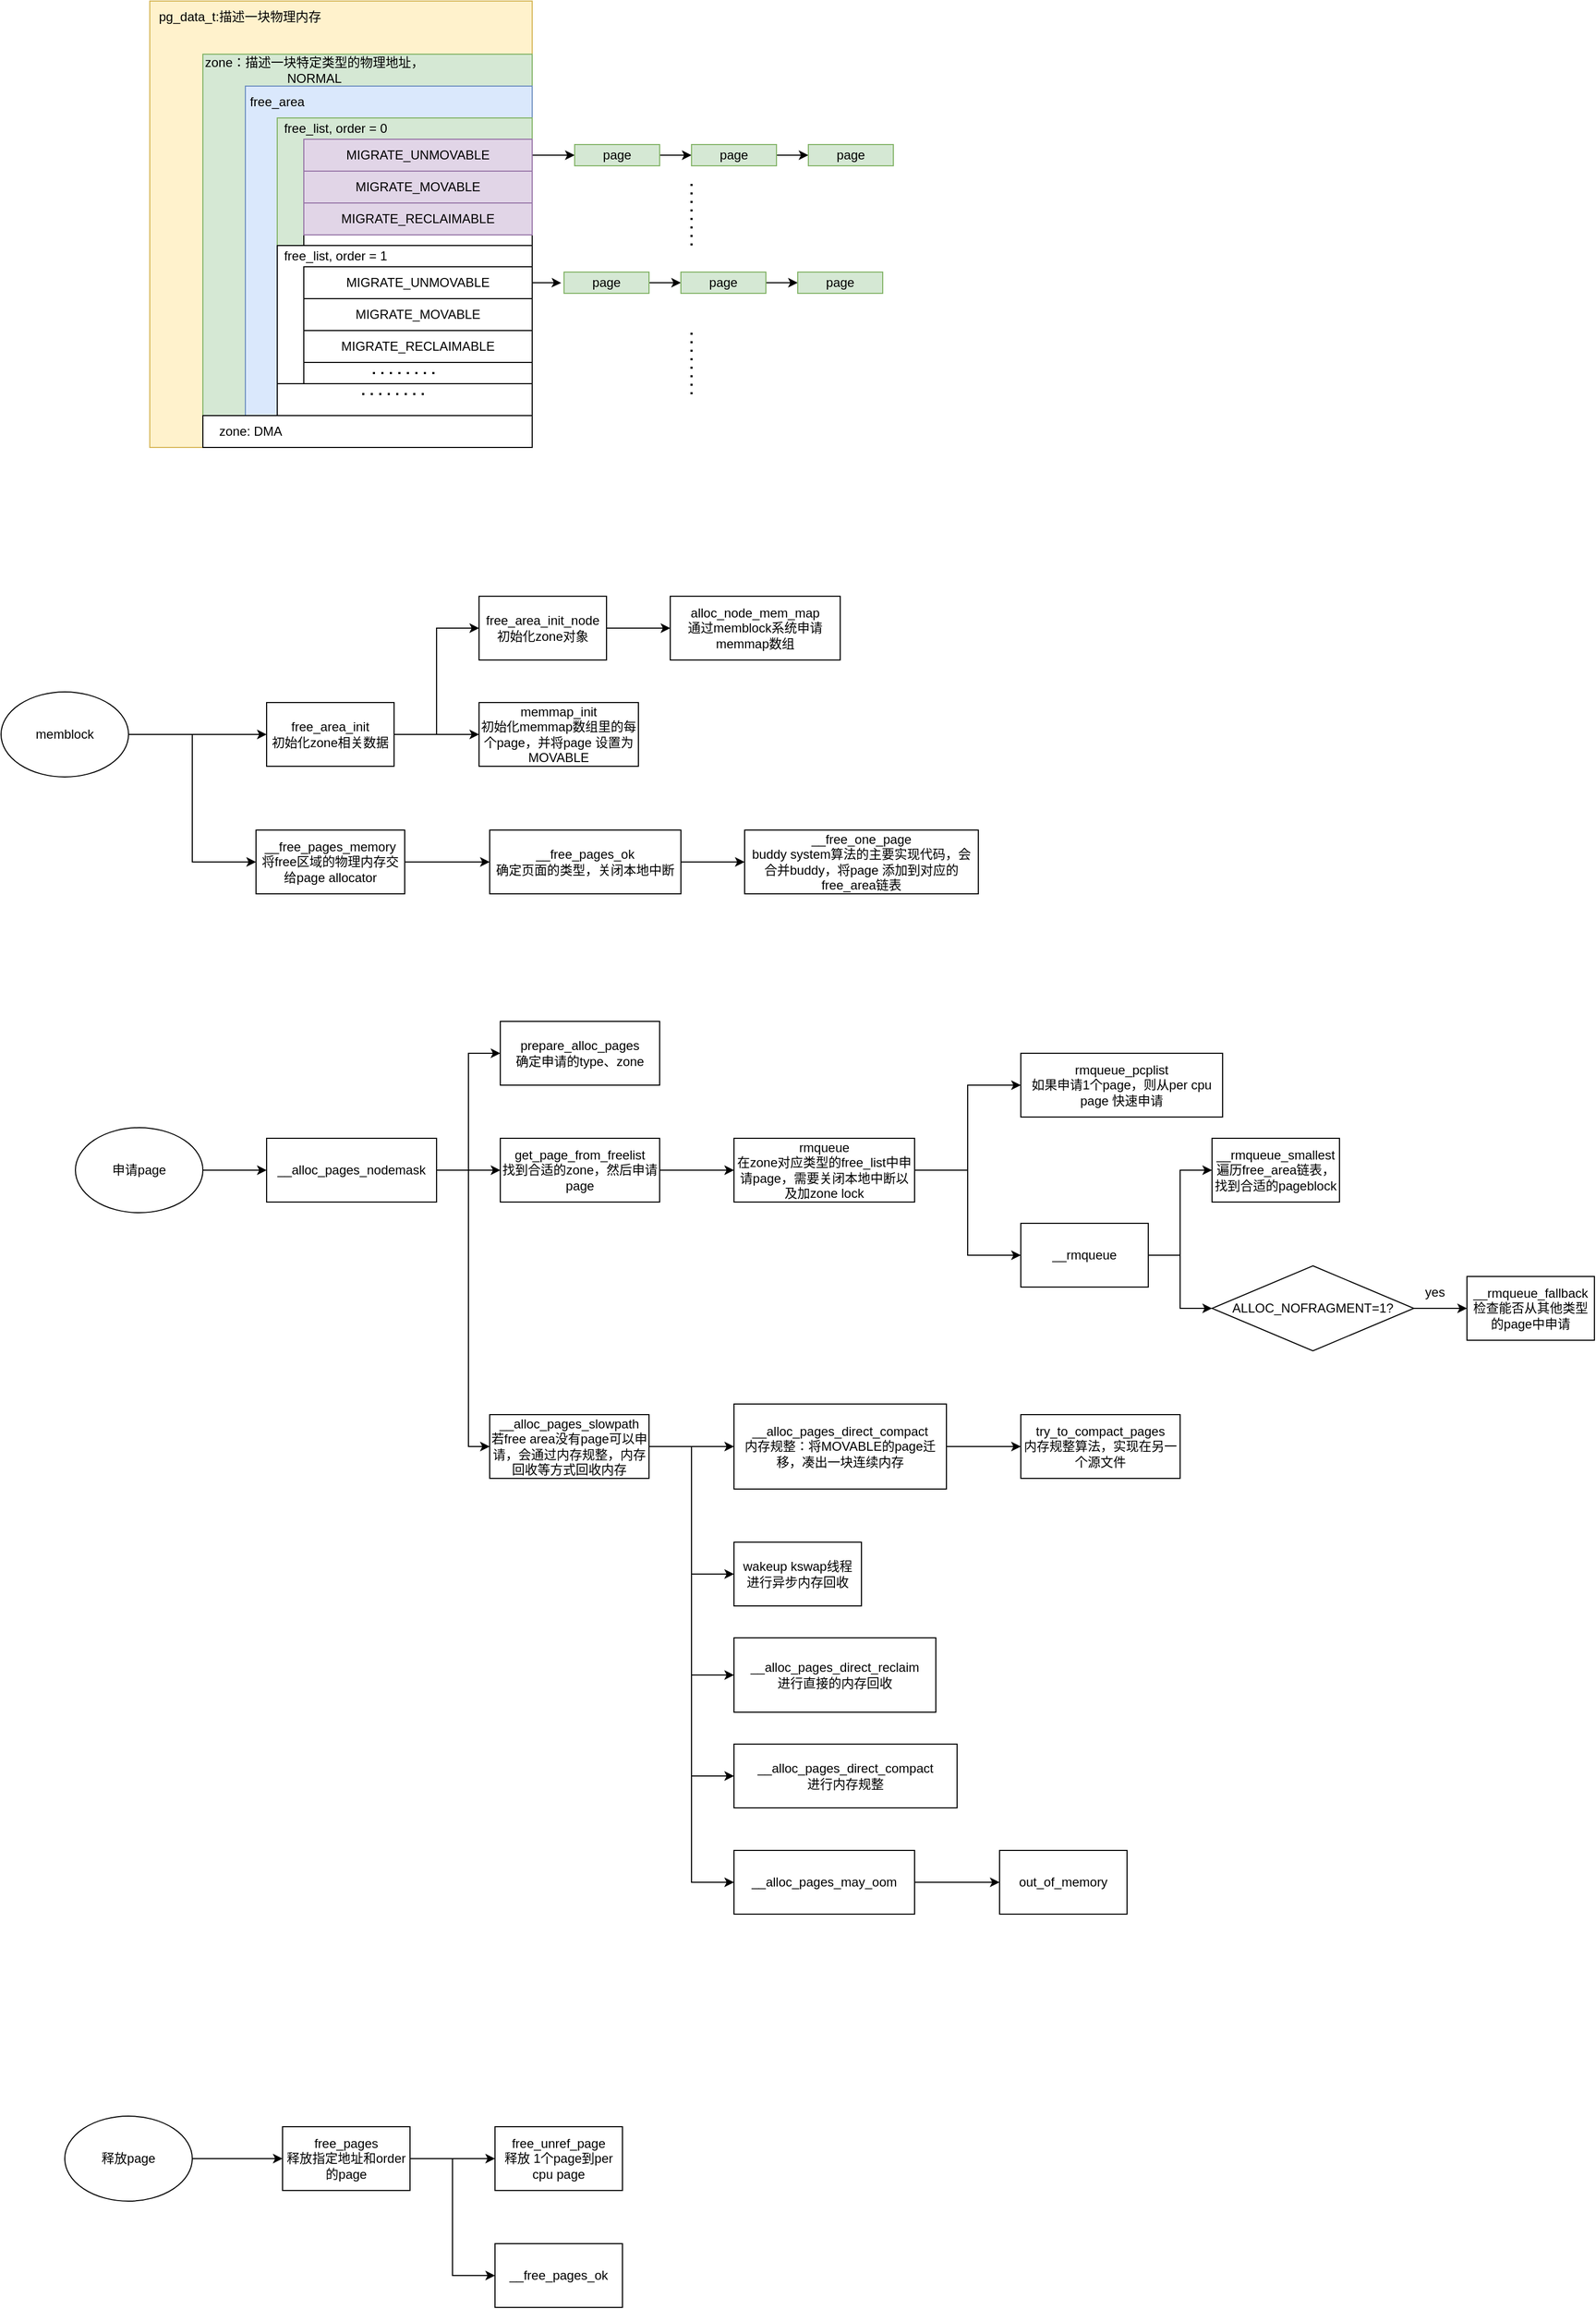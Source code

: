 <mxfile version="21.2.8" type="device">
  <diagram name="第 1 页" id="aWi3_Wjg7QgKHD42ETOd">
    <mxGraphModel dx="810" dy="3769" grid="1" gridSize="10" guides="1" tooltips="1" connect="1" arrows="1" fold="1" page="1" pageScale="1" pageWidth="2339" pageHeight="3300" math="0" shadow="0">
      <root>
        <mxCell id="0" />
        <mxCell id="1" parent="0" />
        <mxCell id="lfQJAR2KCbR_IpYdrGAc-33" value="" style="rounded=0;whiteSpace=wrap;html=1;fillColor=#fff2cc;strokeColor=#d6b656;" vertex="1" parent="1">
          <mxGeometry x="270" y="-600" width="360" height="420" as="geometry" />
        </mxCell>
        <mxCell id="UhhKQWs8nvBIN2-aA_jv-6" style="edgeStyle=orthogonalEdgeStyle;rounded=0;orthogonalLoop=1;jettySize=auto;html=1;entryX=0;entryY=0.5;entryDx=0;entryDy=0;" parent="1" source="UhhKQWs8nvBIN2-aA_jv-5" target="UhhKQWs8nvBIN2-aA_jv-11" edge="1">
          <mxGeometry relative="1" as="geometry">
            <mxPoint x="390" y="70" as="targetPoint" />
          </mxGeometry>
        </mxCell>
        <mxCell id="UhhKQWs8nvBIN2-aA_jv-58" style="edgeStyle=orthogonalEdgeStyle;rounded=0;orthogonalLoop=1;jettySize=auto;html=1;" parent="1" source="UhhKQWs8nvBIN2-aA_jv-5" target="UhhKQWs8nvBIN2-aA_jv-57" edge="1">
          <mxGeometry relative="1" as="geometry" />
        </mxCell>
        <mxCell id="UhhKQWs8nvBIN2-aA_jv-5" value="memblock" style="ellipse;whiteSpace=wrap;html=1;" parent="1" vertex="1">
          <mxGeometry x="130" y="50" width="120" height="80" as="geometry" />
        </mxCell>
        <mxCell id="UhhKQWs8nvBIN2-aA_jv-14" style="edgeStyle=orthogonalEdgeStyle;rounded=0;orthogonalLoop=1;jettySize=auto;html=1;entryX=0;entryY=0.5;entryDx=0;entryDy=0;" parent="1" source="UhhKQWs8nvBIN2-aA_jv-10" target="UhhKQWs8nvBIN2-aA_jv-13" edge="1">
          <mxGeometry relative="1" as="geometry" />
        </mxCell>
        <mxCell id="UhhKQWs8nvBIN2-aA_jv-10" value="__free_pages_ok&lt;br&gt;确定页面的类型，关闭本地中断" style="rounded=0;whiteSpace=wrap;html=1;" parent="1" vertex="1">
          <mxGeometry x="590" y="180" width="180" height="60" as="geometry" />
        </mxCell>
        <mxCell id="UhhKQWs8nvBIN2-aA_jv-12" style="edgeStyle=orthogonalEdgeStyle;rounded=0;orthogonalLoop=1;jettySize=auto;html=1;entryX=0;entryY=0.5;entryDx=0;entryDy=0;" parent="1" source="UhhKQWs8nvBIN2-aA_jv-11" target="UhhKQWs8nvBIN2-aA_jv-10" edge="1">
          <mxGeometry relative="1" as="geometry" />
        </mxCell>
        <mxCell id="UhhKQWs8nvBIN2-aA_jv-11" value="__free_pages_memory&lt;br&gt;将free区域的物理内存交给page allocator" style="rounded=0;whiteSpace=wrap;html=1;" parent="1" vertex="1">
          <mxGeometry x="370" y="180" width="140" height="60" as="geometry" />
        </mxCell>
        <mxCell id="UhhKQWs8nvBIN2-aA_jv-13" value="__free_one_page&lt;br&gt;buddy system算法的主要实现代码，会合并buddy，将page 添加到对应的free_area链表" style="rounded=0;whiteSpace=wrap;html=1;" parent="1" vertex="1">
          <mxGeometry x="830" y="180" width="220" height="60" as="geometry" />
        </mxCell>
        <mxCell id="UhhKQWs8nvBIN2-aA_jv-17" style="edgeStyle=orthogonalEdgeStyle;rounded=0;orthogonalLoop=1;jettySize=auto;html=1;" parent="1" source="UhhKQWs8nvBIN2-aA_jv-15" target="UhhKQWs8nvBIN2-aA_jv-16" edge="1">
          <mxGeometry relative="1" as="geometry" />
        </mxCell>
        <mxCell id="UhhKQWs8nvBIN2-aA_jv-15" value="申请page" style="ellipse;whiteSpace=wrap;html=1;" parent="1" vertex="1">
          <mxGeometry x="200" y="460" width="120" height="80" as="geometry" />
        </mxCell>
        <mxCell id="UhhKQWs8nvBIN2-aA_jv-19" style="edgeStyle=orthogonalEdgeStyle;rounded=0;orthogonalLoop=1;jettySize=auto;html=1;entryX=0;entryY=0.5;entryDx=0;entryDy=0;" parent="1" source="UhhKQWs8nvBIN2-aA_jv-16" target="UhhKQWs8nvBIN2-aA_jv-18" edge="1">
          <mxGeometry relative="1" as="geometry" />
        </mxCell>
        <mxCell id="UhhKQWs8nvBIN2-aA_jv-22" style="edgeStyle=orthogonalEdgeStyle;rounded=0;orthogonalLoop=1;jettySize=auto;html=1;entryX=0;entryY=0.5;entryDx=0;entryDy=0;" parent="1" source="UhhKQWs8nvBIN2-aA_jv-16" target="UhhKQWs8nvBIN2-aA_jv-20" edge="1">
          <mxGeometry relative="1" as="geometry" />
        </mxCell>
        <mxCell id="UhhKQWs8nvBIN2-aA_jv-23" style="edgeStyle=orthogonalEdgeStyle;rounded=0;orthogonalLoop=1;jettySize=auto;html=1;entryX=0;entryY=0.5;entryDx=0;entryDy=0;" parent="1" source="UhhKQWs8nvBIN2-aA_jv-16" target="UhhKQWs8nvBIN2-aA_jv-21" edge="1">
          <mxGeometry relative="1" as="geometry">
            <Array as="points">
              <mxPoint x="570" y="500" />
              <mxPoint x="570" y="760" />
            </Array>
          </mxGeometry>
        </mxCell>
        <mxCell id="UhhKQWs8nvBIN2-aA_jv-16" value="__alloc_pages_nodemask" style="rounded=0;whiteSpace=wrap;html=1;" parent="1" vertex="1">
          <mxGeometry x="380" y="470" width="160" height="60" as="geometry" />
        </mxCell>
        <mxCell id="UhhKQWs8nvBIN2-aA_jv-18" value="prepare_alloc_pages&lt;br&gt;确定申请的type、zone" style="rounded=0;whiteSpace=wrap;html=1;" parent="1" vertex="1">
          <mxGeometry x="600" y="360" width="150" height="60" as="geometry" />
        </mxCell>
        <mxCell id="UhhKQWs8nvBIN2-aA_jv-25" style="edgeStyle=orthogonalEdgeStyle;rounded=0;orthogonalLoop=1;jettySize=auto;html=1;entryX=0;entryY=0.5;entryDx=0;entryDy=0;" parent="1" source="UhhKQWs8nvBIN2-aA_jv-20" target="UhhKQWs8nvBIN2-aA_jv-24" edge="1">
          <mxGeometry relative="1" as="geometry" />
        </mxCell>
        <mxCell id="UhhKQWs8nvBIN2-aA_jv-20" value="get_page_from_freelist&lt;br&gt;找到合适的zone，然后申请page" style="rounded=0;whiteSpace=wrap;html=1;" parent="1" vertex="1">
          <mxGeometry x="600" y="470" width="150" height="60" as="geometry" />
        </mxCell>
        <mxCell id="UhhKQWs8nvBIN2-aA_jv-48" style="edgeStyle=orthogonalEdgeStyle;rounded=0;orthogonalLoop=1;jettySize=auto;html=1;entryX=0;entryY=0.5;entryDx=0;entryDy=0;" parent="1" source="UhhKQWs8nvBIN2-aA_jv-21" target="UhhKQWs8nvBIN2-aA_jv-45" edge="1">
          <mxGeometry relative="1" as="geometry" />
        </mxCell>
        <mxCell id="UhhKQWs8nvBIN2-aA_jv-49" style="edgeStyle=orthogonalEdgeStyle;rounded=0;orthogonalLoop=1;jettySize=auto;html=1;entryX=0;entryY=0.5;entryDx=0;entryDy=0;" parent="1" source="UhhKQWs8nvBIN2-aA_jv-21" target="UhhKQWs8nvBIN2-aA_jv-46" edge="1">
          <mxGeometry relative="1" as="geometry" />
        </mxCell>
        <mxCell id="UhhKQWs8nvBIN2-aA_jv-50" style="edgeStyle=orthogonalEdgeStyle;rounded=0;orthogonalLoop=1;jettySize=auto;html=1;entryX=0;entryY=0.5;entryDx=0;entryDy=0;" parent="1" source="UhhKQWs8nvBIN2-aA_jv-21" target="UhhKQWs8nvBIN2-aA_jv-47" edge="1">
          <mxGeometry relative="1" as="geometry" />
        </mxCell>
        <mxCell id="UhhKQWs8nvBIN2-aA_jv-54" style="edgeStyle=orthogonalEdgeStyle;rounded=0;orthogonalLoop=1;jettySize=auto;html=1;entryX=0;entryY=0.5;entryDx=0;entryDy=0;" parent="1" source="UhhKQWs8nvBIN2-aA_jv-21" target="UhhKQWs8nvBIN2-aA_jv-53" edge="1">
          <mxGeometry relative="1" as="geometry" />
        </mxCell>
        <mxCell id="lfQJAR2KCbR_IpYdrGAc-42" style="edgeStyle=orthogonalEdgeStyle;rounded=0;orthogonalLoop=1;jettySize=auto;html=1;entryX=0;entryY=0.5;entryDx=0;entryDy=0;" edge="1" parent="1" source="UhhKQWs8nvBIN2-aA_jv-21" target="lfQJAR2KCbR_IpYdrGAc-41">
          <mxGeometry relative="1" as="geometry" />
        </mxCell>
        <mxCell id="UhhKQWs8nvBIN2-aA_jv-21" value="__alloc_pages_slowpath&lt;br&gt;若free area没有page可以申请，会通过内存规整，内存回收等方式回收内存" style="rounded=0;whiteSpace=wrap;html=1;" parent="1" vertex="1">
          <mxGeometry x="590" y="730" width="150" height="60" as="geometry" />
        </mxCell>
        <mxCell id="UhhKQWs8nvBIN2-aA_jv-27" style="edgeStyle=orthogonalEdgeStyle;rounded=0;orthogonalLoop=1;jettySize=auto;html=1;entryX=0;entryY=0.5;entryDx=0;entryDy=0;" parent="1" source="UhhKQWs8nvBIN2-aA_jv-24" target="UhhKQWs8nvBIN2-aA_jv-26" edge="1">
          <mxGeometry relative="1" as="geometry" />
        </mxCell>
        <mxCell id="UhhKQWs8nvBIN2-aA_jv-42" style="edgeStyle=orthogonalEdgeStyle;rounded=0;orthogonalLoop=1;jettySize=auto;html=1;entryX=0;entryY=0.5;entryDx=0;entryDy=0;" parent="1" source="UhhKQWs8nvBIN2-aA_jv-24" target="UhhKQWs8nvBIN2-aA_jv-41" edge="1">
          <mxGeometry relative="1" as="geometry" />
        </mxCell>
        <mxCell id="UhhKQWs8nvBIN2-aA_jv-24" value="rmqueue&lt;br&gt;在zone对应类型的free_list中申请page，需要关闭本地中断以及加zone lock" style="rounded=0;whiteSpace=wrap;html=1;" parent="1" vertex="1">
          <mxGeometry x="820" y="470" width="170" height="60" as="geometry" />
        </mxCell>
        <mxCell id="UhhKQWs8nvBIN2-aA_jv-26" value="rmqueue_pcplist&lt;br&gt;如果申请1个page，则从per cpu page 快速申请" style="rounded=0;whiteSpace=wrap;html=1;" parent="1" vertex="1">
          <mxGeometry x="1090" y="390" width="190" height="60" as="geometry" />
        </mxCell>
        <mxCell id="UhhKQWs8nvBIN2-aA_jv-28" value="__rmqueue_smallest&lt;br&gt;遍历free_area链表，找到合适的pageblock" style="rounded=0;whiteSpace=wrap;html=1;" parent="1" vertex="1">
          <mxGeometry x="1270" y="470" width="120" height="60" as="geometry" />
        </mxCell>
        <mxCell id="UhhKQWs8nvBIN2-aA_jv-30" value="" style="rounded=0;whiteSpace=wrap;html=1;fillColor=#d5e8d4;strokeColor=#82b366;" parent="1" vertex="1">
          <mxGeometry x="320" y="-550" width="310" height="340" as="geometry" />
        </mxCell>
        <mxCell id="UhhKQWs8nvBIN2-aA_jv-32" value="zone：描述一块特定类型的物理地址，NORMAL" style="text;html=1;strokeColor=none;fillColor=none;align=center;verticalAlign=middle;whiteSpace=wrap;rounded=0;" parent="1" vertex="1">
          <mxGeometry x="320" y="-550" width="210" height="30" as="geometry" />
        </mxCell>
        <mxCell id="UhhKQWs8nvBIN2-aA_jv-33" value="" style="rounded=0;whiteSpace=wrap;html=1;fillColor=#dae8fc;strokeColor=#6c8ebf;" parent="1" vertex="1">
          <mxGeometry x="360" y="-520" width="270" height="310" as="geometry" />
        </mxCell>
        <mxCell id="UhhKQWs8nvBIN2-aA_jv-40" value="__rmqueue_fallback&lt;br&gt;检查能否从其他类型的page中申请" style="rounded=0;whiteSpace=wrap;html=1;" parent="1" vertex="1">
          <mxGeometry x="1510" y="600" width="120" height="60" as="geometry" />
        </mxCell>
        <mxCell id="UhhKQWs8nvBIN2-aA_jv-43" style="edgeStyle=orthogonalEdgeStyle;rounded=0;orthogonalLoop=1;jettySize=auto;html=1;entryX=0;entryY=0.5;entryDx=0;entryDy=0;" parent="1" source="UhhKQWs8nvBIN2-aA_jv-41" target="UhhKQWs8nvBIN2-aA_jv-28" edge="1">
          <mxGeometry relative="1" as="geometry" />
        </mxCell>
        <mxCell id="lfQJAR2KCbR_IpYdrGAc-38" style="edgeStyle=orthogonalEdgeStyle;rounded=0;orthogonalLoop=1;jettySize=auto;html=1;entryX=0;entryY=0.5;entryDx=0;entryDy=0;" edge="1" parent="1" source="UhhKQWs8nvBIN2-aA_jv-41" target="lfQJAR2KCbR_IpYdrGAc-37">
          <mxGeometry relative="1" as="geometry" />
        </mxCell>
        <mxCell id="UhhKQWs8nvBIN2-aA_jv-41" value="__rmqueue" style="rounded=0;whiteSpace=wrap;html=1;" parent="1" vertex="1">
          <mxGeometry x="1090" y="550" width="120" height="60" as="geometry" />
        </mxCell>
        <mxCell id="UhhKQWs8nvBIN2-aA_jv-52" style="edgeStyle=orthogonalEdgeStyle;rounded=0;orthogonalLoop=1;jettySize=auto;html=1;entryX=0;entryY=0.5;entryDx=0;entryDy=0;" parent="1" source="UhhKQWs8nvBIN2-aA_jv-45" target="UhhKQWs8nvBIN2-aA_jv-51" edge="1">
          <mxGeometry relative="1" as="geometry" />
        </mxCell>
        <mxCell id="UhhKQWs8nvBIN2-aA_jv-45" value="__alloc_pages_direct_compact&lt;br&gt;内存规整：将MOVABLE的page迁移，凑出一块连续内存" style="rounded=0;whiteSpace=wrap;html=1;" parent="1" vertex="1">
          <mxGeometry x="820" y="720" width="200" height="80" as="geometry" />
        </mxCell>
        <mxCell id="UhhKQWs8nvBIN2-aA_jv-46" value="wakeup kswap线程&lt;br&gt;进行异步内存回收" style="rounded=0;whiteSpace=wrap;html=1;" parent="1" vertex="1">
          <mxGeometry x="820" y="850" width="120" height="60" as="geometry" />
        </mxCell>
        <mxCell id="UhhKQWs8nvBIN2-aA_jv-56" style="edgeStyle=orthogonalEdgeStyle;rounded=0;orthogonalLoop=1;jettySize=auto;html=1;entryX=0;entryY=0.5;entryDx=0;entryDy=0;" parent="1" source="UhhKQWs8nvBIN2-aA_jv-47" target="UhhKQWs8nvBIN2-aA_jv-55" edge="1">
          <mxGeometry relative="1" as="geometry" />
        </mxCell>
        <mxCell id="UhhKQWs8nvBIN2-aA_jv-47" value="__alloc_pages_may_oom" style="rounded=0;whiteSpace=wrap;html=1;" parent="1" vertex="1">
          <mxGeometry x="820" y="1140" width="170" height="60" as="geometry" />
        </mxCell>
        <mxCell id="UhhKQWs8nvBIN2-aA_jv-51" value="try_to_compact_pages&lt;br&gt;内存规整算法，实现在另一个源文件" style="rounded=0;whiteSpace=wrap;html=1;" parent="1" vertex="1">
          <mxGeometry x="1090" y="730" width="150" height="60" as="geometry" />
        </mxCell>
        <mxCell id="UhhKQWs8nvBIN2-aA_jv-53" value="__alloc_pages_direct_reclaim&lt;br&gt;进行直接的内存回收" style="rounded=0;whiteSpace=wrap;html=1;" parent="1" vertex="1">
          <mxGeometry x="820" y="940" width="190" height="70" as="geometry" />
        </mxCell>
        <mxCell id="UhhKQWs8nvBIN2-aA_jv-55" value="out_of_memory" style="rounded=0;whiteSpace=wrap;html=1;" parent="1" vertex="1">
          <mxGeometry x="1070" y="1140" width="120" height="60" as="geometry" />
        </mxCell>
        <mxCell id="UhhKQWs8nvBIN2-aA_jv-60" style="edgeStyle=orthogonalEdgeStyle;rounded=0;orthogonalLoop=1;jettySize=auto;html=1;" parent="1" source="UhhKQWs8nvBIN2-aA_jv-57" target="UhhKQWs8nvBIN2-aA_jv-59" edge="1">
          <mxGeometry relative="1" as="geometry" />
        </mxCell>
        <mxCell id="UhhKQWs8nvBIN2-aA_jv-62" style="edgeStyle=orthogonalEdgeStyle;rounded=0;orthogonalLoop=1;jettySize=auto;html=1;entryX=0;entryY=0.5;entryDx=0;entryDy=0;" parent="1" source="UhhKQWs8nvBIN2-aA_jv-57" target="UhhKQWs8nvBIN2-aA_jv-61" edge="1">
          <mxGeometry relative="1" as="geometry" />
        </mxCell>
        <mxCell id="UhhKQWs8nvBIN2-aA_jv-57" value="free_area_init&lt;br&gt;初始化zone相关数据" style="rounded=0;whiteSpace=wrap;html=1;" parent="1" vertex="1">
          <mxGeometry x="380" y="60" width="120" height="60" as="geometry" />
        </mxCell>
        <mxCell id="UhhKQWs8nvBIN2-aA_jv-59" value="memmap_init&lt;br&gt;初始化memmap数组里的每个page，并将page 设置为MOVABLE" style="rounded=0;whiteSpace=wrap;html=1;" parent="1" vertex="1">
          <mxGeometry x="580" y="60" width="150" height="60" as="geometry" />
        </mxCell>
        <mxCell id="UhhKQWs8nvBIN2-aA_jv-65" style="edgeStyle=orthogonalEdgeStyle;rounded=0;orthogonalLoop=1;jettySize=auto;html=1;entryX=0;entryY=0.5;entryDx=0;entryDy=0;" parent="1" source="UhhKQWs8nvBIN2-aA_jv-61" target="UhhKQWs8nvBIN2-aA_jv-63" edge="1">
          <mxGeometry relative="1" as="geometry" />
        </mxCell>
        <mxCell id="UhhKQWs8nvBIN2-aA_jv-61" value="free_area_init_node&lt;br&gt;初始化zone对象" style="rounded=0;whiteSpace=wrap;html=1;" parent="1" vertex="1">
          <mxGeometry x="580" y="-40" width="120" height="60" as="geometry" />
        </mxCell>
        <mxCell id="UhhKQWs8nvBIN2-aA_jv-63" value="alloc_node_mem_map&lt;br&gt;通过memblock系统申请memmap数组" style="rounded=0;whiteSpace=wrap;html=1;" parent="1" vertex="1">
          <mxGeometry x="760" y="-40" width="160" height="60" as="geometry" />
        </mxCell>
        <mxCell id="UhhKQWs8nvBIN2-aA_jv-68" style="edgeStyle=orthogonalEdgeStyle;rounded=0;orthogonalLoop=1;jettySize=auto;html=1;" parent="1" source="UhhKQWs8nvBIN2-aA_jv-66" target="UhhKQWs8nvBIN2-aA_jv-67" edge="1">
          <mxGeometry relative="1" as="geometry" />
        </mxCell>
        <mxCell id="UhhKQWs8nvBIN2-aA_jv-66" value="释放page" style="ellipse;whiteSpace=wrap;html=1;" parent="1" vertex="1">
          <mxGeometry x="190" y="1390" width="120" height="80" as="geometry" />
        </mxCell>
        <mxCell id="UhhKQWs8nvBIN2-aA_jv-70" style="edgeStyle=orthogonalEdgeStyle;rounded=0;orthogonalLoop=1;jettySize=auto;html=1;entryX=0;entryY=0.5;entryDx=0;entryDy=0;" parent="1" source="UhhKQWs8nvBIN2-aA_jv-67" target="UhhKQWs8nvBIN2-aA_jv-69" edge="1">
          <mxGeometry relative="1" as="geometry" />
        </mxCell>
        <mxCell id="UhhKQWs8nvBIN2-aA_jv-72" style="edgeStyle=orthogonalEdgeStyle;rounded=0;orthogonalLoop=1;jettySize=auto;html=1;entryX=0;entryY=0.5;entryDx=0;entryDy=0;" parent="1" source="UhhKQWs8nvBIN2-aA_jv-67" target="UhhKQWs8nvBIN2-aA_jv-71" edge="1">
          <mxGeometry relative="1" as="geometry" />
        </mxCell>
        <mxCell id="UhhKQWs8nvBIN2-aA_jv-67" value="free_pages&lt;br&gt;释放指定地址和order的page" style="rounded=0;whiteSpace=wrap;html=1;" parent="1" vertex="1">
          <mxGeometry x="395" y="1400" width="120" height="60" as="geometry" />
        </mxCell>
        <mxCell id="UhhKQWs8nvBIN2-aA_jv-69" value="free_unref_page&lt;br&gt;释放 1个page到per cpu page" style="rounded=0;whiteSpace=wrap;html=1;" parent="1" vertex="1">
          <mxGeometry x="595" y="1400" width="120" height="60" as="geometry" />
        </mxCell>
        <mxCell id="UhhKQWs8nvBIN2-aA_jv-71" value="__free_pages_ok" style="rounded=0;whiteSpace=wrap;html=1;" parent="1" vertex="1">
          <mxGeometry x="595" y="1510" width="120" height="60" as="geometry" />
        </mxCell>
        <mxCell id="lfQJAR2KCbR_IpYdrGAc-2" value="free_area" style="text;html=1;strokeColor=none;fillColor=none;align=center;verticalAlign=middle;whiteSpace=wrap;rounded=0;" vertex="1" parent="1">
          <mxGeometry x="360" y="-520" width="60" height="30" as="geometry" />
        </mxCell>
        <mxCell id="lfQJAR2KCbR_IpYdrGAc-3" value="" style="rounded=0;whiteSpace=wrap;html=1;fillColor=#d5e8d4;strokeColor=#82b366;" vertex="1" parent="1">
          <mxGeometry x="390" y="-490" width="240" height="120" as="geometry" />
        </mxCell>
        <mxCell id="lfQJAR2KCbR_IpYdrGAc-4" value="" style="rounded=0;whiteSpace=wrap;html=1;" vertex="1" parent="1">
          <mxGeometry x="390" y="-370" width="240" height="130" as="geometry" />
        </mxCell>
        <mxCell id="lfQJAR2KCbR_IpYdrGAc-5" value="" style="rounded=0;whiteSpace=wrap;html=1;" vertex="1" parent="1">
          <mxGeometry x="390" y="-240" width="240" height="30" as="geometry" />
        </mxCell>
        <mxCell id="lfQJAR2KCbR_IpYdrGAc-7" value="" style="endArrow=none;dashed=1;html=1;dashPattern=1 3;strokeWidth=2;rounded=0;" edge="1" parent="1">
          <mxGeometry width="50" height="50" relative="1" as="geometry">
            <mxPoint x="470" y="-230.24" as="sourcePoint" />
            <mxPoint x="530" y="-230.24" as="targetPoint" />
          </mxGeometry>
        </mxCell>
        <mxCell id="lfQJAR2KCbR_IpYdrGAc-8" value="" style="rounded=0;whiteSpace=wrap;html=1;" vertex="1" parent="1">
          <mxGeometry x="415" y="-470" width="215" height="100" as="geometry" />
        </mxCell>
        <mxCell id="lfQJAR2KCbR_IpYdrGAc-9" value="free_list, order = 0" style="text;html=1;strokeColor=none;fillColor=none;align=center;verticalAlign=middle;whiteSpace=wrap;rounded=0;" vertex="1" parent="1">
          <mxGeometry x="390" y="-490" width="110" height="20" as="geometry" />
        </mxCell>
        <mxCell id="lfQJAR2KCbR_IpYdrGAc-24" style="edgeStyle=orthogonalEdgeStyle;rounded=0;orthogonalLoop=1;jettySize=auto;html=1;entryX=0;entryY=0.5;entryDx=0;entryDy=0;" edge="1" parent="1" source="lfQJAR2KCbR_IpYdrGAc-10" target="lfQJAR2KCbR_IpYdrGAc-19">
          <mxGeometry relative="1" as="geometry" />
        </mxCell>
        <mxCell id="lfQJAR2KCbR_IpYdrGAc-10" value="MIGRATE_UNMOVABLE" style="rounded=0;whiteSpace=wrap;html=1;fillColor=#e1d5e7;strokeColor=#9673a6;" vertex="1" parent="1">
          <mxGeometry x="415" y="-470" width="215" height="30" as="geometry" />
        </mxCell>
        <mxCell id="lfQJAR2KCbR_IpYdrGAc-11" value="MIGRATE_MOVABLE" style="rounded=0;whiteSpace=wrap;html=1;fillColor=#e1d5e7;strokeColor=#9673a6;" vertex="1" parent="1">
          <mxGeometry x="415" y="-440" width="215" height="30" as="geometry" />
        </mxCell>
        <mxCell id="lfQJAR2KCbR_IpYdrGAc-12" value="MIGRATE_RECLAIMABLE" style="rounded=0;whiteSpace=wrap;html=1;fillColor=#e1d5e7;strokeColor=#9673a6;" vertex="1" parent="1">
          <mxGeometry x="415" y="-410" width="215" height="30" as="geometry" />
        </mxCell>
        <mxCell id="lfQJAR2KCbR_IpYdrGAc-13" value="free_list, order = 1" style="text;html=1;strokeColor=none;fillColor=none;align=center;verticalAlign=middle;whiteSpace=wrap;rounded=0;" vertex="1" parent="1">
          <mxGeometry x="390" y="-370" width="110" height="20" as="geometry" />
        </mxCell>
        <mxCell id="lfQJAR2KCbR_IpYdrGAc-14" value="" style="rounded=0;whiteSpace=wrap;html=1;" vertex="1" parent="1">
          <mxGeometry x="415" y="-350" width="215" height="110" as="geometry" />
        </mxCell>
        <mxCell id="lfQJAR2KCbR_IpYdrGAc-30" style="edgeStyle=orthogonalEdgeStyle;rounded=0;orthogonalLoop=1;jettySize=auto;html=1;entryX=-0.033;entryY=0.512;entryDx=0;entryDy=0;entryPerimeter=0;" edge="1" parent="1" source="lfQJAR2KCbR_IpYdrGAc-15" target="lfQJAR2KCbR_IpYdrGAc-26">
          <mxGeometry relative="1" as="geometry" />
        </mxCell>
        <mxCell id="lfQJAR2KCbR_IpYdrGAc-15" value="MIGRATE_UNMOVABLE" style="rounded=0;whiteSpace=wrap;html=1;" vertex="1" parent="1">
          <mxGeometry x="415" y="-350" width="215" height="30" as="geometry" />
        </mxCell>
        <mxCell id="lfQJAR2KCbR_IpYdrGAc-16" value="MIGRATE_MOVABLE" style="rounded=0;whiteSpace=wrap;html=1;" vertex="1" parent="1">
          <mxGeometry x="415" y="-320" width="215" height="30" as="geometry" />
        </mxCell>
        <mxCell id="lfQJAR2KCbR_IpYdrGAc-17" value="MIGRATE_RECLAIMABLE" style="rounded=0;whiteSpace=wrap;html=1;" vertex="1" parent="1">
          <mxGeometry x="415" y="-290" width="215" height="30" as="geometry" />
        </mxCell>
        <mxCell id="lfQJAR2KCbR_IpYdrGAc-18" value="" style="endArrow=none;dashed=1;html=1;dashPattern=1 3;strokeWidth=2;rounded=0;" edge="1" parent="1">
          <mxGeometry width="50" height="50" relative="1" as="geometry">
            <mxPoint x="480" y="-250" as="sourcePoint" />
            <mxPoint x="540" y="-250" as="targetPoint" />
          </mxGeometry>
        </mxCell>
        <mxCell id="lfQJAR2KCbR_IpYdrGAc-21" style="edgeStyle=orthogonalEdgeStyle;rounded=0;orthogonalLoop=1;jettySize=auto;html=1;entryX=0;entryY=0.5;entryDx=0;entryDy=0;" edge="1" parent="1" source="lfQJAR2KCbR_IpYdrGAc-19" target="lfQJAR2KCbR_IpYdrGAc-20">
          <mxGeometry relative="1" as="geometry" />
        </mxCell>
        <mxCell id="lfQJAR2KCbR_IpYdrGAc-19" value="page" style="rounded=0;whiteSpace=wrap;html=1;fillColor=#d5e8d4;strokeColor=#82b366;" vertex="1" parent="1">
          <mxGeometry x="670" y="-465" width="80" height="20" as="geometry" />
        </mxCell>
        <mxCell id="lfQJAR2KCbR_IpYdrGAc-23" style="edgeStyle=orthogonalEdgeStyle;rounded=0;orthogonalLoop=1;jettySize=auto;html=1;entryX=0;entryY=0.5;entryDx=0;entryDy=0;" edge="1" parent="1" source="lfQJAR2KCbR_IpYdrGAc-20" target="lfQJAR2KCbR_IpYdrGAc-22">
          <mxGeometry relative="1" as="geometry" />
        </mxCell>
        <mxCell id="lfQJAR2KCbR_IpYdrGAc-20" value="page" style="rounded=0;whiteSpace=wrap;html=1;fillColor=#d5e8d4;strokeColor=#82b366;" vertex="1" parent="1">
          <mxGeometry x="780" y="-465" width="80" height="20" as="geometry" />
        </mxCell>
        <mxCell id="lfQJAR2KCbR_IpYdrGAc-22" value="page" style="rounded=0;whiteSpace=wrap;html=1;fillColor=#d5e8d4;strokeColor=#82b366;" vertex="1" parent="1">
          <mxGeometry x="890" y="-465" width="80" height="20" as="geometry" />
        </mxCell>
        <mxCell id="lfQJAR2KCbR_IpYdrGAc-25" style="edgeStyle=orthogonalEdgeStyle;rounded=0;orthogonalLoop=1;jettySize=auto;html=1;entryX=0;entryY=0.5;entryDx=0;entryDy=0;" edge="1" parent="1" source="lfQJAR2KCbR_IpYdrGAc-26" target="lfQJAR2KCbR_IpYdrGAc-28">
          <mxGeometry relative="1" as="geometry" />
        </mxCell>
        <mxCell id="lfQJAR2KCbR_IpYdrGAc-26" value="page" style="rounded=0;whiteSpace=wrap;html=1;fillColor=#d5e8d4;strokeColor=#82b366;" vertex="1" parent="1">
          <mxGeometry x="660" y="-345" width="80" height="20" as="geometry" />
        </mxCell>
        <mxCell id="lfQJAR2KCbR_IpYdrGAc-27" style="edgeStyle=orthogonalEdgeStyle;rounded=0;orthogonalLoop=1;jettySize=auto;html=1;entryX=0;entryY=0.5;entryDx=0;entryDy=0;" edge="1" parent="1" source="lfQJAR2KCbR_IpYdrGAc-28" target="lfQJAR2KCbR_IpYdrGAc-29">
          <mxGeometry relative="1" as="geometry" />
        </mxCell>
        <mxCell id="lfQJAR2KCbR_IpYdrGAc-28" value="page" style="rounded=0;whiteSpace=wrap;html=1;fillColor=#d5e8d4;strokeColor=#82b366;" vertex="1" parent="1">
          <mxGeometry x="770" y="-345" width="80" height="20" as="geometry" />
        </mxCell>
        <mxCell id="lfQJAR2KCbR_IpYdrGAc-29" value="page" style="rounded=0;whiteSpace=wrap;html=1;fillColor=#d5e8d4;strokeColor=#82b366;" vertex="1" parent="1">
          <mxGeometry x="880" y="-345" width="80" height="20" as="geometry" />
        </mxCell>
        <mxCell id="lfQJAR2KCbR_IpYdrGAc-31" value="" style="endArrow=none;dashed=1;html=1;dashPattern=1 3;strokeWidth=2;rounded=0;" edge="1" parent="1">
          <mxGeometry width="50" height="50" relative="1" as="geometry">
            <mxPoint x="780" y="-370" as="sourcePoint" />
            <mxPoint x="780" y="-430" as="targetPoint" />
          </mxGeometry>
        </mxCell>
        <mxCell id="lfQJAR2KCbR_IpYdrGAc-32" value="" style="endArrow=none;dashed=1;html=1;dashPattern=1 3;strokeWidth=2;rounded=0;" edge="1" parent="1">
          <mxGeometry width="50" height="50" relative="1" as="geometry">
            <mxPoint x="780" y="-230" as="sourcePoint" />
            <mxPoint x="780" y="-290" as="targetPoint" />
          </mxGeometry>
        </mxCell>
        <mxCell id="lfQJAR2KCbR_IpYdrGAc-34" value="pg_data_t:描述一块物理内存" style="text;html=1;strokeColor=none;fillColor=none;align=center;verticalAlign=middle;whiteSpace=wrap;rounded=0;" vertex="1" parent="1">
          <mxGeometry x="270" y="-600" width="170" height="30" as="geometry" />
        </mxCell>
        <mxCell id="lfQJAR2KCbR_IpYdrGAc-35" value="" style="rounded=0;whiteSpace=wrap;html=1;" vertex="1" parent="1">
          <mxGeometry x="320" y="-210" width="310" height="30" as="geometry" />
        </mxCell>
        <mxCell id="lfQJAR2KCbR_IpYdrGAc-36" value="zone: DMA" style="text;html=1;strokeColor=none;fillColor=none;align=center;verticalAlign=middle;whiteSpace=wrap;rounded=0;" vertex="1" parent="1">
          <mxGeometry x="320" y="-210" width="90" height="30" as="geometry" />
        </mxCell>
        <mxCell id="lfQJAR2KCbR_IpYdrGAc-39" style="edgeStyle=orthogonalEdgeStyle;rounded=0;orthogonalLoop=1;jettySize=auto;html=1;entryX=0;entryY=0.5;entryDx=0;entryDy=0;" edge="1" parent="1" source="lfQJAR2KCbR_IpYdrGAc-37" target="UhhKQWs8nvBIN2-aA_jv-40">
          <mxGeometry relative="1" as="geometry" />
        </mxCell>
        <mxCell id="lfQJAR2KCbR_IpYdrGAc-37" value="ALLOC_NOFRAGMENT=1?" style="rhombus;whiteSpace=wrap;html=1;" vertex="1" parent="1">
          <mxGeometry x="1270" y="590" width="190" height="80" as="geometry" />
        </mxCell>
        <mxCell id="lfQJAR2KCbR_IpYdrGAc-40" value="yes" style="text;html=1;strokeColor=none;fillColor=none;align=center;verticalAlign=middle;whiteSpace=wrap;rounded=0;" vertex="1" parent="1">
          <mxGeometry x="1450" y="600" width="60" height="30" as="geometry" />
        </mxCell>
        <mxCell id="lfQJAR2KCbR_IpYdrGAc-41" value="__alloc_pages_direct_compact&lt;br&gt;进行内存规整" style="rounded=0;whiteSpace=wrap;html=1;" vertex="1" parent="1">
          <mxGeometry x="820" y="1040" width="210" height="60" as="geometry" />
        </mxCell>
      </root>
    </mxGraphModel>
  </diagram>
</mxfile>
